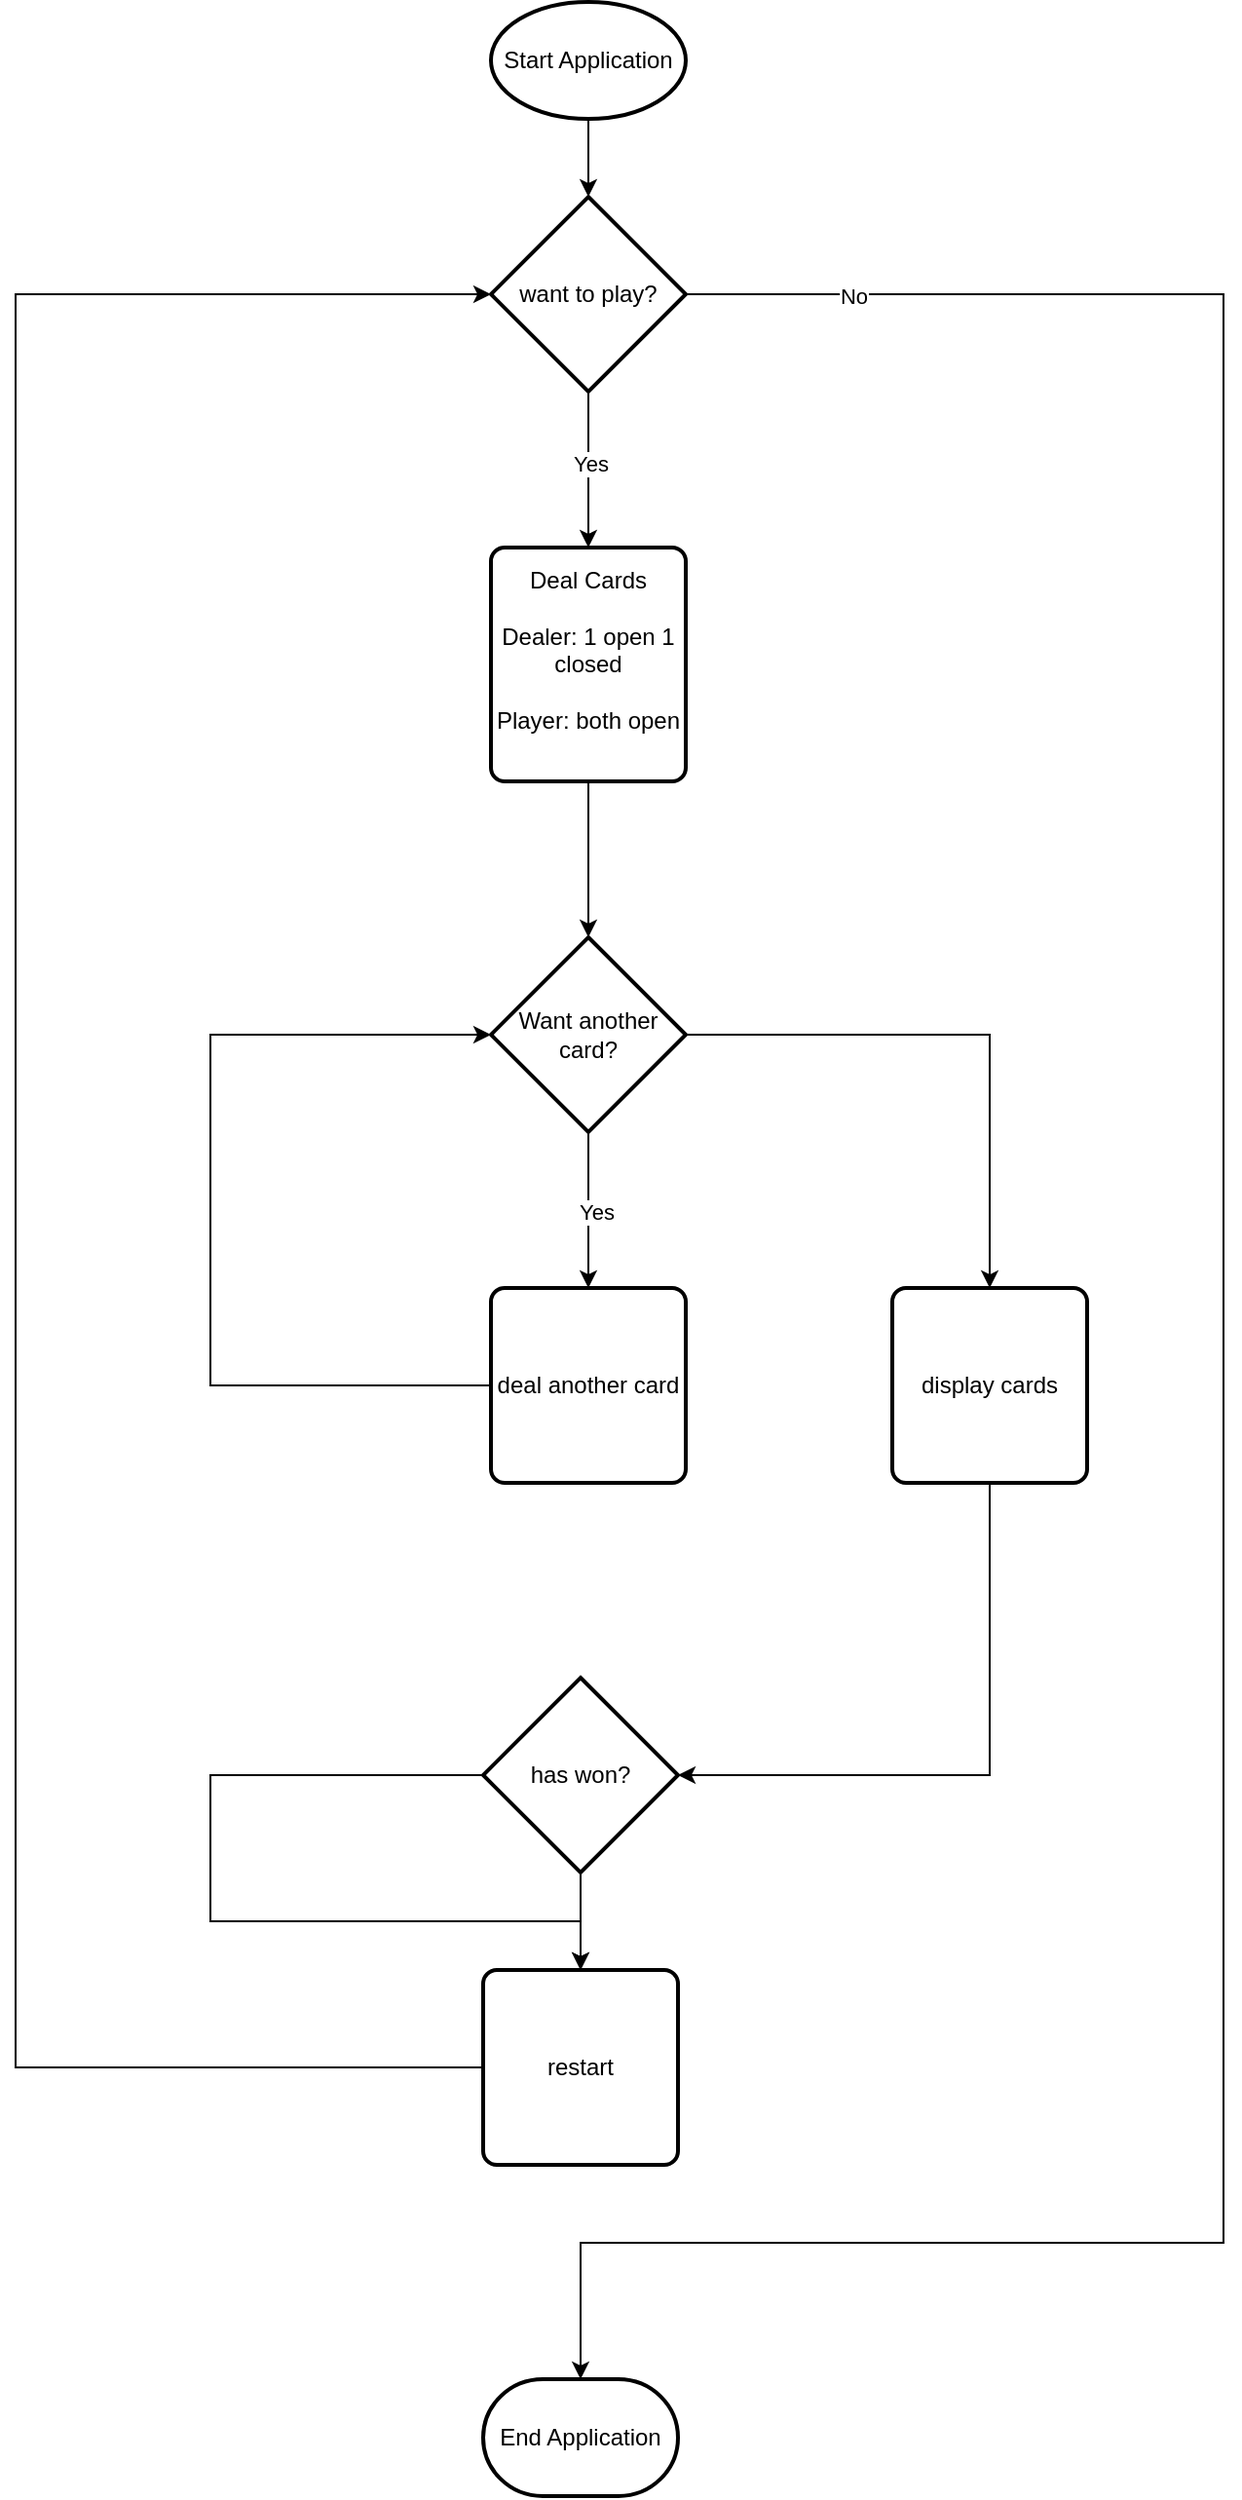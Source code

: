<mxfile version="23.0.1" type="github">
  <diagram name="Seite-1" id="9cJMjVYC3lncmukCeOC2">
    <mxGraphModel dx="3073" dy="1671" grid="1" gridSize="10" guides="1" tooltips="1" connect="1" arrows="1" fold="1" page="1" pageScale="1" pageWidth="827" pageHeight="1169" math="0" shadow="0">
      <root>
        <mxCell id="0" />
        <mxCell id="1" parent="0" />
        <mxCell id="plasxgy3RewYOLZIQ9DH-23" value="" style="edgeStyle=orthogonalEdgeStyle;rounded=0;orthogonalLoop=1;jettySize=auto;html=1;" edge="1" parent="1" source="plasxgy3RewYOLZIQ9DH-3" target="plasxgy3RewYOLZIQ9DH-4">
          <mxGeometry relative="1" as="geometry" />
        </mxCell>
        <mxCell id="plasxgy3RewYOLZIQ9DH-3" value="Start Application" style="strokeWidth=2;html=1;shape=mxgraph.flowchart.start_1;whiteSpace=wrap;" vertex="1" parent="1">
          <mxGeometry x="364" y="40" width="100" height="60" as="geometry" />
        </mxCell>
        <mxCell id="plasxgy3RewYOLZIQ9DH-4" value="want to play?" style="strokeWidth=2;html=1;shape=mxgraph.flowchart.decision;whiteSpace=wrap;" vertex="1" parent="1">
          <mxGeometry x="364" y="140" width="100" height="100" as="geometry" />
        </mxCell>
        <mxCell id="plasxgy3RewYOLZIQ9DH-5" value="" style="endArrow=classic;html=1;rounded=0;exitX=0.5;exitY=1;exitDx=0;exitDy=0;exitPerimeter=0;entryX=0.5;entryY=0;entryDx=0;entryDy=0;" edge="1" parent="1" source="plasxgy3RewYOLZIQ9DH-4" target="plasxgy3RewYOLZIQ9DH-6">
          <mxGeometry width="50" height="50" relative="1" as="geometry">
            <mxPoint x="390" y="430" as="sourcePoint" />
            <mxPoint x="350" y="290" as="targetPoint" />
          </mxGeometry>
        </mxCell>
        <mxCell id="plasxgy3RewYOLZIQ9DH-7" value="Yes" style="edgeLabel;html=1;align=center;verticalAlign=middle;resizable=0;points=[];" vertex="1" connectable="0" parent="plasxgy3RewYOLZIQ9DH-5">
          <mxGeometry x="-0.075" y="1" relative="1" as="geometry">
            <mxPoint as="offset" />
          </mxGeometry>
        </mxCell>
        <mxCell id="plasxgy3RewYOLZIQ9DH-9" value="" style="edgeStyle=orthogonalEdgeStyle;rounded=0;orthogonalLoop=1;jettySize=auto;html=1;" edge="1" parent="1" source="plasxgy3RewYOLZIQ9DH-6" target="plasxgy3RewYOLZIQ9DH-8">
          <mxGeometry relative="1" as="geometry" />
        </mxCell>
        <mxCell id="plasxgy3RewYOLZIQ9DH-6" value="&lt;div&gt;Deal Cards&lt;/div&gt;&lt;div&gt;&lt;br&gt;&lt;/div&gt;&lt;div&gt;Dealer: 1 open 1 closed&lt;/div&gt;&lt;div&gt;&lt;br&gt;&lt;/div&gt;&lt;div&gt;Player: both open&lt;br&gt;&lt;/div&gt;&lt;div&gt;&lt;br&gt;&lt;/div&gt;" style="rounded=1;whiteSpace=wrap;html=1;absoluteArcSize=1;arcSize=14;strokeWidth=2;" vertex="1" parent="1">
          <mxGeometry x="364" y="320" width="100" height="120" as="geometry" />
        </mxCell>
        <mxCell id="plasxgy3RewYOLZIQ9DH-11" value="" style="edgeStyle=orthogonalEdgeStyle;rounded=0;orthogonalLoop=1;jettySize=auto;html=1;" edge="1" parent="1" source="plasxgy3RewYOLZIQ9DH-8" target="plasxgy3RewYOLZIQ9DH-10">
          <mxGeometry relative="1" as="geometry" />
        </mxCell>
        <mxCell id="plasxgy3RewYOLZIQ9DH-12" value="&lt;div&gt;Yes&lt;/div&gt;" style="edgeLabel;html=1;align=center;verticalAlign=middle;resizable=0;points=[];" vertex="1" connectable="0" parent="plasxgy3RewYOLZIQ9DH-11">
          <mxGeometry x="0.025" y="4" relative="1" as="geometry">
            <mxPoint as="offset" />
          </mxGeometry>
        </mxCell>
        <mxCell id="plasxgy3RewYOLZIQ9DH-15" style="edgeStyle=orthogonalEdgeStyle;rounded=0;orthogonalLoop=1;jettySize=auto;html=1;exitX=1;exitY=0.5;exitDx=0;exitDy=0;exitPerimeter=0;entryX=0.5;entryY=0;entryDx=0;entryDy=0;" edge="1" parent="1" source="plasxgy3RewYOLZIQ9DH-8" target="plasxgy3RewYOLZIQ9DH-14">
          <mxGeometry relative="1" as="geometry" />
        </mxCell>
        <mxCell id="plasxgy3RewYOLZIQ9DH-8" value="Want another card?" style="strokeWidth=2;html=1;shape=mxgraph.flowchart.decision;whiteSpace=wrap;" vertex="1" parent="1">
          <mxGeometry x="364" y="520" width="100" height="100" as="geometry" />
        </mxCell>
        <mxCell id="plasxgy3RewYOLZIQ9DH-10" value="deal another card" style="rounded=1;whiteSpace=wrap;html=1;absoluteArcSize=1;arcSize=14;strokeWidth=2;" vertex="1" parent="1">
          <mxGeometry x="364" y="700" width="100" height="100" as="geometry" />
        </mxCell>
        <mxCell id="plasxgy3RewYOLZIQ9DH-13" value="" style="endArrow=classic;html=1;rounded=0;exitX=0;exitY=0.5;exitDx=0;exitDy=0;entryX=0;entryY=0.5;entryDx=0;entryDy=0;entryPerimeter=0;" edge="1" parent="1" source="plasxgy3RewYOLZIQ9DH-10" target="plasxgy3RewYOLZIQ9DH-8">
          <mxGeometry width="50" height="50" relative="1" as="geometry">
            <mxPoint x="390" y="860" as="sourcePoint" />
            <mxPoint x="440" y="810" as="targetPoint" />
            <Array as="points">
              <mxPoint x="220" y="750" />
              <mxPoint x="220" y="570" />
            </Array>
          </mxGeometry>
        </mxCell>
        <mxCell id="plasxgy3RewYOLZIQ9DH-14" value="display cards" style="rounded=1;whiteSpace=wrap;html=1;absoluteArcSize=1;arcSize=14;strokeWidth=2;" vertex="1" parent="1">
          <mxGeometry x="570" y="700" width="100" height="100" as="geometry" />
        </mxCell>
        <mxCell id="plasxgy3RewYOLZIQ9DH-19" value="" style="edgeStyle=orthogonalEdgeStyle;rounded=0;orthogonalLoop=1;jettySize=auto;html=1;" edge="1" parent="1" source="plasxgy3RewYOLZIQ9DH-16" target="plasxgy3RewYOLZIQ9DH-18">
          <mxGeometry relative="1" as="geometry" />
        </mxCell>
        <mxCell id="plasxgy3RewYOLZIQ9DH-20" style="edgeStyle=orthogonalEdgeStyle;rounded=0;orthogonalLoop=1;jettySize=auto;html=1;exitX=0;exitY=0.5;exitDx=0;exitDy=0;exitPerimeter=0;entryX=0.5;entryY=0;entryDx=0;entryDy=0;" edge="1" parent="1" source="plasxgy3RewYOLZIQ9DH-16" target="plasxgy3RewYOLZIQ9DH-18">
          <mxGeometry relative="1" as="geometry">
            <mxPoint x="320" y="1020" as="targetPoint" />
            <Array as="points">
              <mxPoint x="220" y="950" />
              <mxPoint x="220" y="1025" />
              <mxPoint x="410" y="1025" />
            </Array>
          </mxGeometry>
        </mxCell>
        <mxCell id="plasxgy3RewYOLZIQ9DH-16" value="has won?" style="strokeWidth=2;html=1;shape=mxgraph.flowchart.decision;whiteSpace=wrap;" vertex="1" parent="1">
          <mxGeometry x="360" y="900" width="100" height="100" as="geometry" />
        </mxCell>
        <mxCell id="plasxgy3RewYOLZIQ9DH-17" style="edgeStyle=orthogonalEdgeStyle;rounded=0;orthogonalLoop=1;jettySize=auto;html=1;exitX=0.5;exitY=1;exitDx=0;exitDy=0;entryX=1;entryY=0.5;entryDx=0;entryDy=0;entryPerimeter=0;" edge="1" parent="1" source="plasxgy3RewYOLZIQ9DH-14" target="plasxgy3RewYOLZIQ9DH-16">
          <mxGeometry relative="1" as="geometry" />
        </mxCell>
        <mxCell id="plasxgy3RewYOLZIQ9DH-18" value="restart" style="rounded=1;whiteSpace=wrap;html=1;absoluteArcSize=1;arcSize=14;strokeWidth=2;" vertex="1" parent="1">
          <mxGeometry x="360" y="1050" width="100" height="100" as="geometry" />
        </mxCell>
        <mxCell id="plasxgy3RewYOLZIQ9DH-21" style="edgeStyle=orthogonalEdgeStyle;rounded=0;orthogonalLoop=1;jettySize=auto;html=1;exitX=0;exitY=0.5;exitDx=0;exitDy=0;entryX=0;entryY=0.5;entryDx=0;entryDy=0;entryPerimeter=0;" edge="1" parent="1" source="plasxgy3RewYOLZIQ9DH-18" target="plasxgy3RewYOLZIQ9DH-4">
          <mxGeometry relative="1" as="geometry">
            <Array as="points">
              <mxPoint x="120" y="1100" />
              <mxPoint x="120" y="190" />
            </Array>
          </mxGeometry>
        </mxCell>
        <mxCell id="plasxgy3RewYOLZIQ9DH-22" value="End Application" style="strokeWidth=2;html=1;shape=mxgraph.flowchart.terminator;whiteSpace=wrap;" vertex="1" parent="1">
          <mxGeometry x="360" y="1260" width="100" height="60" as="geometry" />
        </mxCell>
        <mxCell id="plasxgy3RewYOLZIQ9DH-24" style="edgeStyle=orthogonalEdgeStyle;rounded=0;orthogonalLoop=1;jettySize=auto;html=1;exitX=1;exitY=0.5;exitDx=0;exitDy=0;exitPerimeter=0;entryX=0.5;entryY=0;entryDx=0;entryDy=0;entryPerimeter=0;" edge="1" parent="1" source="plasxgy3RewYOLZIQ9DH-4" target="plasxgy3RewYOLZIQ9DH-22">
          <mxGeometry relative="1" as="geometry">
            <Array as="points">
              <mxPoint x="740" y="190" />
              <mxPoint x="740" y="1190" />
              <mxPoint x="410" y="1190" />
            </Array>
          </mxGeometry>
        </mxCell>
        <mxCell id="plasxgy3RewYOLZIQ9DH-25" value="&lt;div&gt;No&lt;/div&gt;" style="edgeLabel;html=1;align=center;verticalAlign=middle;resizable=0;points=[];" vertex="1" connectable="0" parent="plasxgy3RewYOLZIQ9DH-24">
          <mxGeometry x="-0.296" y="3" relative="1" as="geometry">
            <mxPoint x="-193" y="-313" as="offset" />
          </mxGeometry>
        </mxCell>
      </root>
    </mxGraphModel>
  </diagram>
</mxfile>
